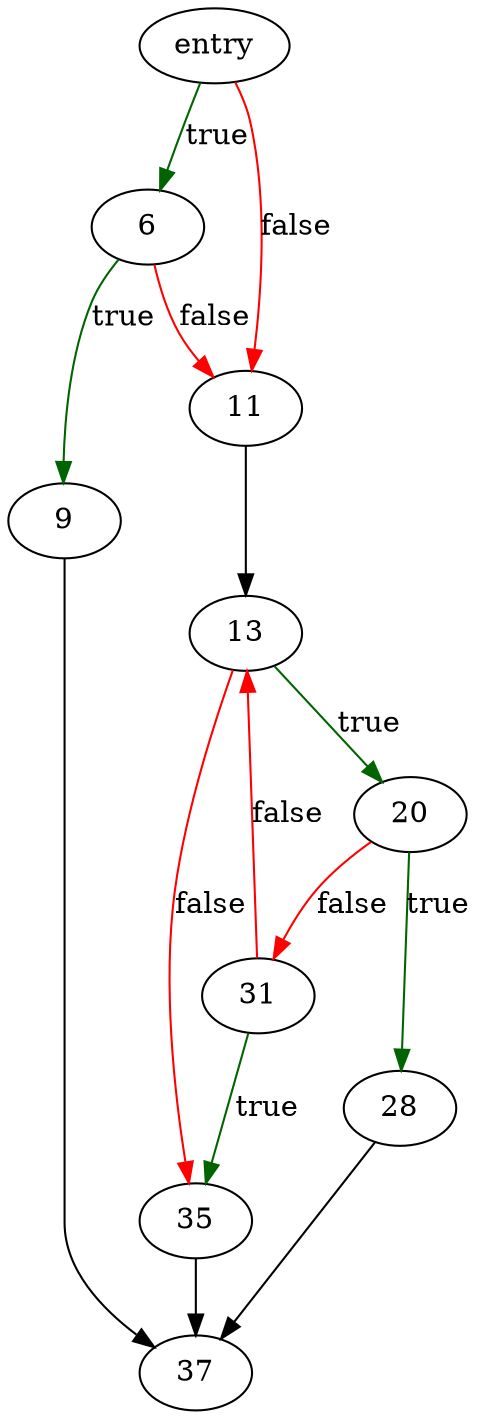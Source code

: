 digraph "memcoll0" {
	// Node definitions.
	4 [label=entry];
	6;
	9;
	11;
	13;
	20;
	28;
	31;
	35;
	37;

	// Edge definitions.
	4 -> 6 [
		color=darkgreen
		label=true
	];
	4 -> 11 [
		color=red
		label=false
	];
	6 -> 9 [
		color=darkgreen
		label=true
	];
	6 -> 11 [
		color=red
		label=false
	];
	9 -> 37;
	11 -> 13;
	13 -> 20 [
		color=darkgreen
		label=true
	];
	13 -> 35 [
		color=red
		label=false
	];
	20 -> 28 [
		color=darkgreen
		label=true
	];
	20 -> 31 [
		color=red
		label=false
	];
	28 -> 37;
	31 -> 13 [
		color=red
		label=false
	];
	31 -> 35 [
		color=darkgreen
		label=true
	];
	35 -> 37;
}